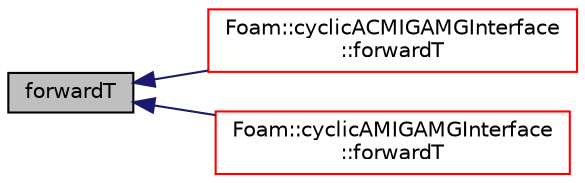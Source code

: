 digraph "forwardT"
{
  bgcolor="transparent";
  edge [fontname="Helvetica",fontsize="10",labelfontname="Helvetica",labelfontsize="10"];
  node [fontname="Helvetica",fontsize="10",shape=record];
  rankdir="LR";
  Node1 [label="forwardT",height=0.2,width=0.4,color="black", fillcolor="grey75", style="filled", fontcolor="black"];
  Node1 -> Node2 [dir="back",color="midnightblue",fontsize="10",style="solid",fontname="Helvetica"];
  Node2 [label="Foam::cyclicACMIGAMGInterface\l::forwardT",height=0.2,width=0.4,color="red",URL="$a00458.html#a187f3034c3ee57e3abbcf469b39819b9",tooltip="Return face transformation tensor. "];
  Node1 -> Node3 [dir="back",color="midnightblue",fontsize="10",style="solid",fontname="Helvetica"];
  Node3 [label="Foam::cyclicAMIGAMGInterface\l::forwardT",height=0.2,width=0.4,color="red",URL="$a00468.html#a187f3034c3ee57e3abbcf469b39819b9",tooltip="Return face transformation tensor. "];
}
